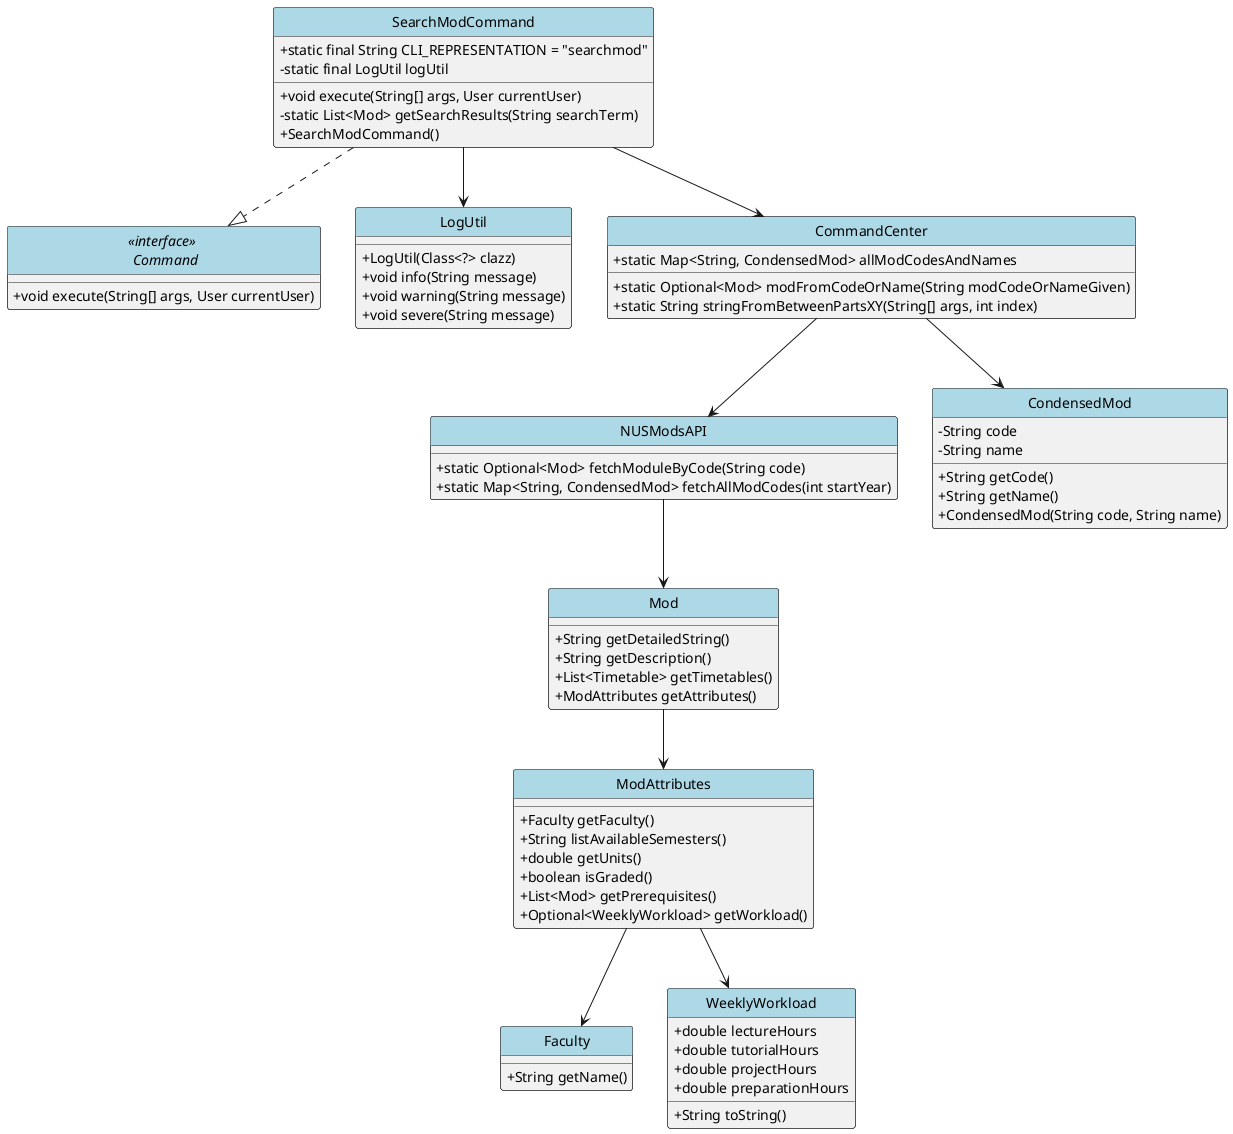 @startuml

hide circle
skinparam classAttributeIconSize 0
skinparam classHeaderBackgroundColor LightBlue

class SearchModCommand {
    +static final String CLI_REPRESENTATION = "searchmod"
    -static final LogUtil logUtil
    +void execute(String[] args, User currentUser)
    -static List<Mod> getSearchResults(String searchTerm)
    +SearchModCommand()
}

interface "<<interface>> \n Command" {
    +void execute(String[] args, User currentUser)
}

class LogUtil {
    +LogUtil(Class<?> clazz)
    +void info(String message)
    +void warning(String message)
    +void severe(String message)
}

class CommandCenter {
    +static Map<String, CondensedMod> allModCodesAndNames
    +static Optional<Mod> modFromCodeOrName(String modCodeOrNameGiven)
    +static String stringFromBetweenPartsXY(String[] args, int index)
}

class NUSModsAPI {
    +static Optional<Mod> fetchModuleByCode(String code)
    +static Map<String, CondensedMod> fetchAllModCodes(int startYear)
}

class CondensedMod {
    -String code
    -String name
    +String getCode()
    +String getName()
    +CondensedMod(String code, String name)
}

class Mod {
    +String getDetailedString()
    +String getDescription()
    +List<Timetable> getTimetables()
    +ModAttributes getAttributes()
}

class ModAttributes {
    +Faculty getFaculty()
    +String listAvailableSemesters()
    +double getUnits()
    +boolean isGraded()
    +List<Mod> getPrerequisites()
    +Optional<WeeklyWorkload> getWorkload()
}

class Faculty {
    +String getName()
}

class WeeklyWorkload {
    +double lectureHours
    +double tutorialHours
    +double projectHours
    +double preparationHours
    +String toString()
}

SearchModCommand ..|> "<<interface>> \n Command"
SearchModCommand --> LogUtil
SearchModCommand --> CommandCenter
CommandCenter --> NUSModsAPI
CommandCenter --> CondensedMod
NUSModsAPI --> Mod
Mod --> ModAttributes
ModAttributes --> Faculty
ModAttributes --> WeeklyWorkload

@enduml
